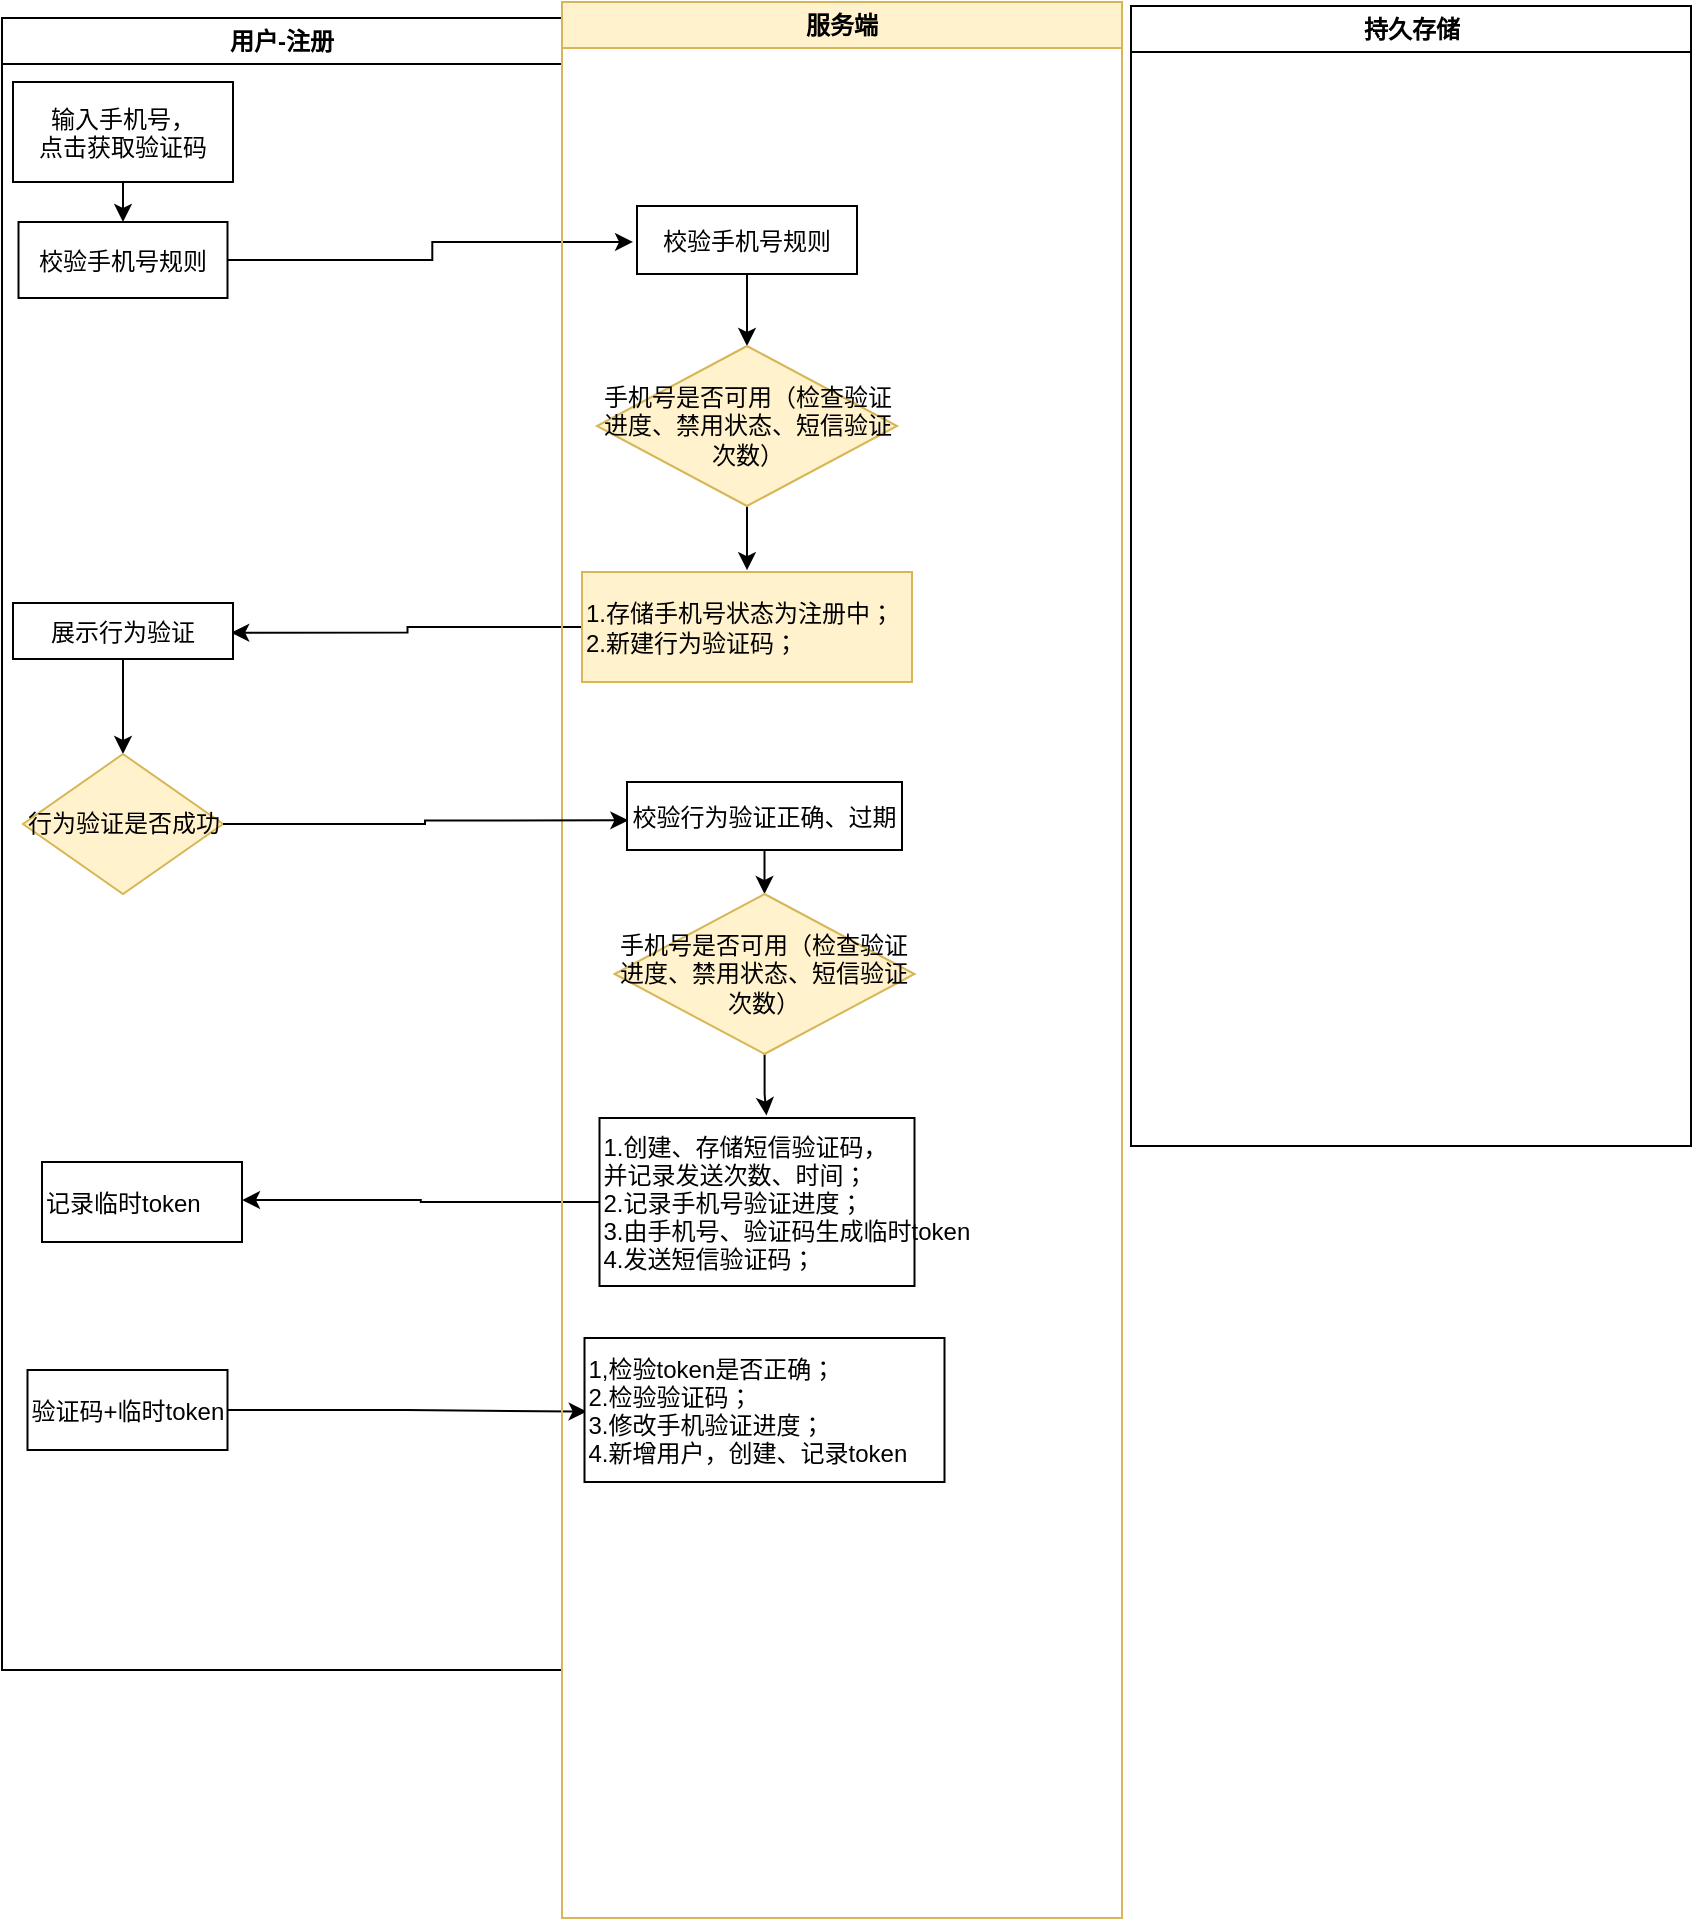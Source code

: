 <mxfile version="20.8.14" type="github">
  <diagram name="Page-1" id="e7e014a7-5840-1c2e-5031-d8a46d1fe8dd">
    <mxGraphModel dx="524" dy="322" grid="1" gridSize="10" guides="1" tooltips="1" connect="1" arrows="1" fold="1" page="1" pageScale="1" pageWidth="1169" pageHeight="826" background="none" math="0" shadow="0">
      <root>
        <mxCell id="0" />
        <mxCell id="1" parent="0" />
        <mxCell id="GZBZKkGN8Y1aCkfuJeDu-91" style="edgeStyle=orthogonalEdgeStyle;rounded=0;orthogonalLoop=1;jettySize=auto;html=1;entryX=0.006;entryY=0.511;entryDx=0;entryDy=0;entryPerimeter=0;" edge="1" parent="1" source="GZBZKkGN8Y1aCkfuJeDu-88" target="GZBZKkGN8Y1aCkfuJeDu-89">
          <mxGeometry relative="1" as="geometry" />
        </mxCell>
        <mxCell id="GZBZKkGN8Y1aCkfuJeDu-86" value="" style="edgeStyle=orthogonalEdgeStyle;rounded=0;orthogonalLoop=1;jettySize=auto;html=1;entryX=1;entryY=0.476;entryDx=0;entryDy=0;entryPerimeter=0;" edge="1" parent="1" source="GZBZKkGN8Y1aCkfuJeDu-77" target="GZBZKkGN8Y1aCkfuJeDu-85">
          <mxGeometry relative="1" as="geometry">
            <mxPoint x="350" y="600" as="targetPoint" />
          </mxGeometry>
        </mxCell>
        <mxCell id="GZBZKkGN8Y1aCkfuJeDu-68" style="edgeStyle=orthogonalEdgeStyle;rounded=0;orthogonalLoop=1;jettySize=auto;html=1;entryX=0.992;entryY=0.53;entryDx=0;entryDy=0;entryPerimeter=0;" edge="1" parent="1" source="GZBZKkGN8Y1aCkfuJeDu-53" target="GZBZKkGN8Y1aCkfuJeDu-48">
          <mxGeometry relative="1" as="geometry" />
        </mxCell>
        <mxCell id="GZBZKkGN8Y1aCkfuJeDu-65" style="edgeStyle=orthogonalEdgeStyle;rounded=0;orthogonalLoop=1;jettySize=auto;html=1;entryX=-0.018;entryY=0.529;entryDx=0;entryDy=0;entryPerimeter=0;" edge="1" parent="1" source="8" target="GZBZKkGN8Y1aCkfuJeDu-50">
          <mxGeometry relative="1" as="geometry" />
        </mxCell>
        <mxCell id="2" value="用户-注册" style="swimlane;whiteSpace=wrap" parent="1" vertex="1">
          <mxGeometry x="160" y="10" width="280" height="826" as="geometry" />
        </mxCell>
        <mxCell id="GZBZKkGN8Y1aCkfuJeDu-44" style="edgeStyle=orthogonalEdgeStyle;rounded=0;orthogonalLoop=1;jettySize=auto;html=1;entryX=0.506;entryY=-0.014;entryDx=0;entryDy=0;entryPerimeter=0;" edge="1" parent="2" source="7" target="8">
          <mxGeometry relative="1" as="geometry" />
        </mxCell>
        <mxCell id="7" value="输入手机号，&#xa;点击获取验证码" style="" parent="2" vertex="1">
          <mxGeometry x="5.5" y="32" width="110" height="50" as="geometry" />
        </mxCell>
        <mxCell id="8" value="校验手机号规则" style="" parent="2" vertex="1">
          <mxGeometry x="8.25" y="102" width="104.5" height="38" as="geometry" />
        </mxCell>
        <mxCell id="GZBZKkGN8Y1aCkfuJeDu-72" style="edgeStyle=orthogonalEdgeStyle;rounded=0;orthogonalLoop=1;jettySize=auto;html=1;entryX=0.5;entryY=0;entryDx=0;entryDy=0;" edge="1" parent="2" source="GZBZKkGN8Y1aCkfuJeDu-48" target="GZBZKkGN8Y1aCkfuJeDu-69">
          <mxGeometry relative="1" as="geometry" />
        </mxCell>
        <mxCell id="GZBZKkGN8Y1aCkfuJeDu-48" value="展示行为验证" style="" vertex="1" parent="2">
          <mxGeometry x="5.5" y="292.5" width="110" height="28" as="geometry" />
        </mxCell>
        <mxCell id="GZBZKkGN8Y1aCkfuJeDu-69" value="行为验证是否成功" style="rhombus;whiteSpace=wrap;html=1;fillColor=#fff2cc;strokeColor=#d6b656;" vertex="1" parent="2">
          <mxGeometry x="10.5" y="368" width="100" height="70" as="geometry" />
        </mxCell>
        <mxCell id="GZBZKkGN8Y1aCkfuJeDu-85" value="记录临时token" style="fillColor=rgb(255, 255, 255);strokeColor=rgb(0, 0, 0);fontColor=rgb(0, 0, 0);align=left;" vertex="1" parent="2">
          <mxGeometry x="20" y="572" width="100" height="40" as="geometry" />
        </mxCell>
        <mxCell id="GZBZKkGN8Y1aCkfuJeDu-88" value="验证码+临时token" style="fillColor=rgb(255, 255, 255);strokeColor=rgb(0, 0, 0);fontColor=rgb(0, 0, 0);align=left;" vertex="1" parent="2">
          <mxGeometry x="12.75" y="676" width="100" height="40" as="geometry" />
        </mxCell>
        <mxCell id="3" value="服务端" style="swimlane;whiteSpace=wrap;fillColor=#fff2cc;strokeColor=#d6b656;" parent="1" vertex="1">
          <mxGeometry x="440" y="2" width="280" height="958" as="geometry" />
        </mxCell>
        <mxCell id="GZBZKkGN8Y1aCkfuJeDu-55" value="" style="edgeStyle=orthogonalEdgeStyle;rounded=0;orthogonalLoop=1;jettySize=auto;html=1;" edge="1" parent="3" source="GZBZKkGN8Y1aCkfuJeDu-50" target="GZBZKkGN8Y1aCkfuJeDu-52">
          <mxGeometry relative="1" as="geometry" />
        </mxCell>
        <mxCell id="GZBZKkGN8Y1aCkfuJeDu-50" value="校验手机号规则" style="" vertex="1" parent="3">
          <mxGeometry x="37.5" y="102" width="110" height="34" as="geometry" />
        </mxCell>
        <mxCell id="GZBZKkGN8Y1aCkfuJeDu-59" style="edgeStyle=orthogonalEdgeStyle;rounded=0;orthogonalLoop=1;jettySize=auto;html=1;entryX=0.5;entryY=-0.017;entryDx=0;entryDy=0;entryPerimeter=0;" edge="1" parent="3" source="GZBZKkGN8Y1aCkfuJeDu-52" target="GZBZKkGN8Y1aCkfuJeDu-53">
          <mxGeometry relative="1" as="geometry" />
        </mxCell>
        <mxCell id="GZBZKkGN8Y1aCkfuJeDu-52" value="手机号是否可用（检查验证进度、禁用状态、短信验证次数）" style="rhombus;whiteSpace=wrap;html=1;fillColor=#fff2cc;strokeColor=#d6b656;" vertex="1" parent="3">
          <mxGeometry x="17.5" y="172" width="150" height="80" as="geometry" />
        </mxCell>
        <mxCell id="GZBZKkGN8Y1aCkfuJeDu-53" value="1.存储手机号状态为注册中；&lt;br&gt;2.新建行为验证码；" style="whiteSpace=wrap;html=1;fillColor=#fff2cc;strokeColor=#d6b656;fontColor=rgb(0, 0, 0);align=left;" vertex="1" parent="3">
          <mxGeometry x="10" y="285" width="165" height="55" as="geometry" />
        </mxCell>
        <mxCell id="GZBZKkGN8Y1aCkfuJeDu-82" style="edgeStyle=orthogonalEdgeStyle;rounded=0;orthogonalLoop=1;jettySize=auto;html=1;entryX=0.5;entryY=0;entryDx=0;entryDy=0;" edge="1" parent="3" source="GZBZKkGN8Y1aCkfuJeDu-74" target="GZBZKkGN8Y1aCkfuJeDu-81">
          <mxGeometry relative="1" as="geometry" />
        </mxCell>
        <mxCell id="GZBZKkGN8Y1aCkfuJeDu-74" value="校验行为验证正确、过期" style="" vertex="1" parent="3">
          <mxGeometry x="32.5" y="390" width="137.5" height="34" as="geometry" />
        </mxCell>
        <mxCell id="GZBZKkGN8Y1aCkfuJeDu-77" value="1.创建、存储短信验证码，&#xa;并记录发送次数、时间；&#xa;2.记录手机号验证进度；&#xa;3.由手机号、验证码生成临时token&#xa;4.发送短信验证码；" style="fillColor=rgb(255, 255, 255);strokeColor=rgb(0, 0, 0);fontColor=rgb(0, 0, 0);align=left;" vertex="1" parent="3">
          <mxGeometry x="18.75" y="558" width="157.5" height="84" as="geometry" />
        </mxCell>
        <mxCell id="GZBZKkGN8Y1aCkfuJeDu-83" style="edgeStyle=orthogonalEdgeStyle;rounded=0;orthogonalLoop=1;jettySize=auto;html=1;entryX=0.53;entryY=-0.015;entryDx=0;entryDy=0;entryPerimeter=0;" edge="1" parent="3" source="GZBZKkGN8Y1aCkfuJeDu-81" target="GZBZKkGN8Y1aCkfuJeDu-77">
          <mxGeometry relative="1" as="geometry" />
        </mxCell>
        <mxCell id="GZBZKkGN8Y1aCkfuJeDu-81" value="手机号是否可用（检查验证进度、禁用状态、短信验证次数）" style="rhombus;whiteSpace=wrap;html=1;fillColor=#fff2cc;strokeColor=#d6b656;" vertex="1" parent="3">
          <mxGeometry x="26.25" y="446" width="150" height="80" as="geometry" />
        </mxCell>
        <mxCell id="GZBZKkGN8Y1aCkfuJeDu-89" value="1,检验token是否正确；&#xa;2.检验验证码；&#xa;3.修改手机验证进度；&#xa;4.新增用户，创建、记录token" style="fillColor=rgb(255, 255, 255);strokeColor=rgb(0, 0, 0);fontColor=rgb(0, 0, 0);align=left;" vertex="1" parent="3">
          <mxGeometry x="11.25" y="668" width="180" height="72" as="geometry" />
        </mxCell>
        <mxCell id="4" value="持久存储" style="swimlane;whiteSpace=wrap;startSize=23;" parent="1" vertex="1">
          <mxGeometry x="724.5" y="4" width="280" height="570" as="geometry" />
        </mxCell>
        <mxCell id="GZBZKkGN8Y1aCkfuJeDu-84" style="edgeStyle=orthogonalEdgeStyle;rounded=0;orthogonalLoop=1;jettySize=auto;html=1;entryX=0.005;entryY=0.564;entryDx=0;entryDy=0;entryPerimeter=0;" edge="1" parent="1" source="GZBZKkGN8Y1aCkfuJeDu-69" target="GZBZKkGN8Y1aCkfuJeDu-74">
          <mxGeometry relative="1" as="geometry" />
        </mxCell>
      </root>
    </mxGraphModel>
  </diagram>
</mxfile>
